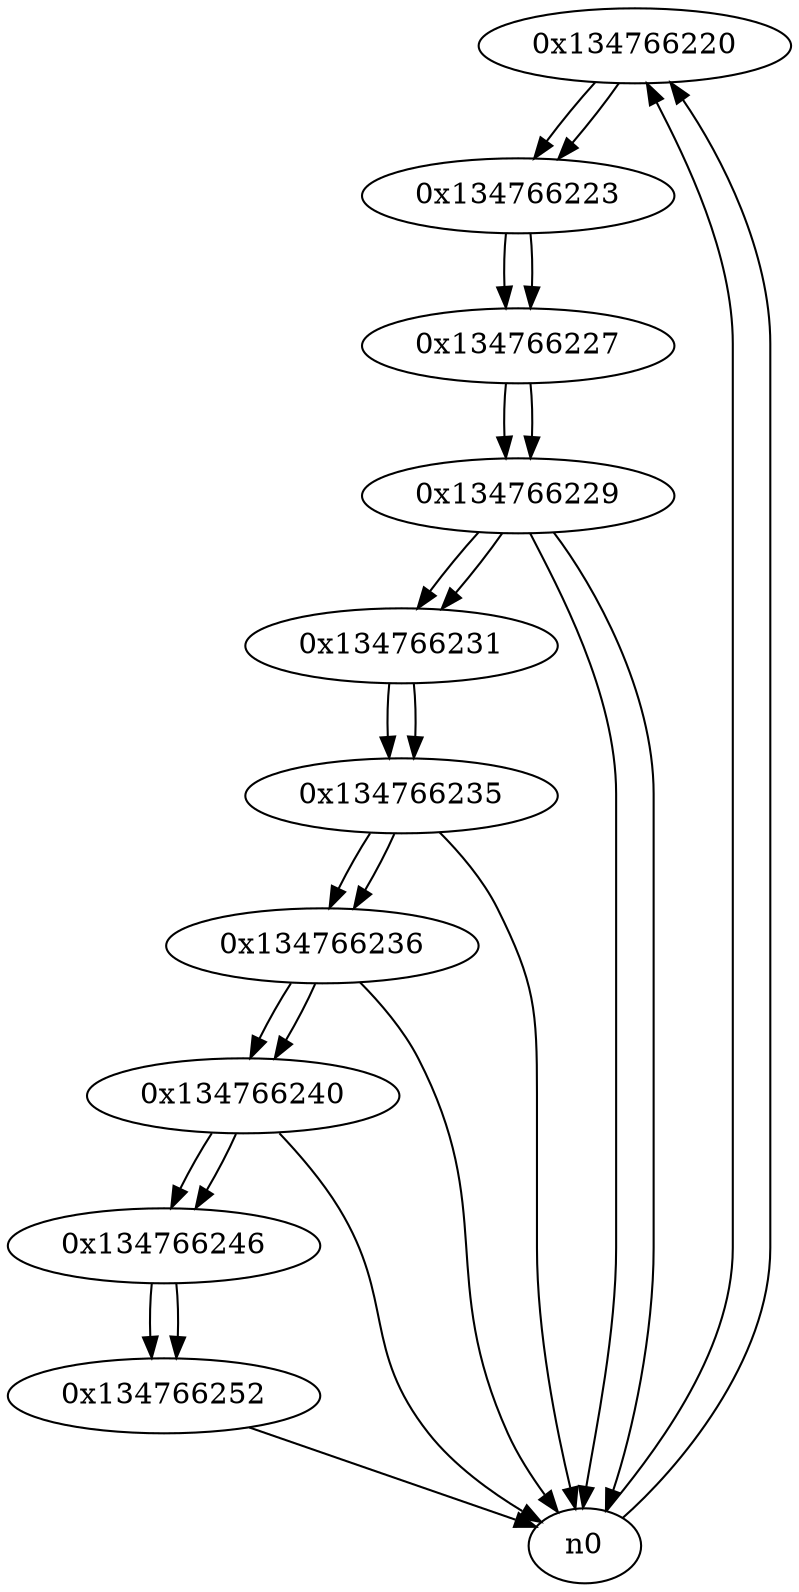 digraph G{
/* nodes */
  n1 [label="0x134766220"]
  n2 [label="0x134766223"]
  n3 [label="0x134766227"]
  n4 [label="0x134766229"]
  n5 [label="0x134766231"]
  n6 [label="0x134766235"]
  n7 [label="0x134766236"]
  n8 [label="0x134766240"]
  n9 [label="0x134766246"]
  n10 [label="0x134766252"]
/* edges */
n1 -> n2;
n0 -> n1;
n0 -> n1;
n2 -> n3;
n1 -> n2;
n3 -> n4;
n2 -> n3;
n4 -> n5;
n4 -> n0;
n4 -> n0;
n3 -> n4;
n5 -> n6;
n4 -> n5;
n6 -> n7;
n6 -> n0;
n5 -> n6;
n7 -> n8;
n7 -> n0;
n6 -> n7;
n8 -> n9;
n8 -> n0;
n7 -> n8;
n9 -> n10;
n8 -> n9;
n10 -> n0;
n9 -> n10;
}

